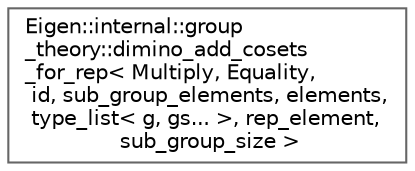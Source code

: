 digraph "类继承关系图"
{
 // LATEX_PDF_SIZE
  bgcolor="transparent";
  edge [fontname=Helvetica,fontsize=10,labelfontname=Helvetica,labelfontsize=10];
  node [fontname=Helvetica,fontsize=10,shape=box,height=0.2,width=0.4];
  rankdir="LR";
  Node0 [id="Node000000",label="Eigen::internal::group\l_theory::dimino_add_cosets\l_for_rep\< Multiply, Equality,\l id, sub_group_elements, elements,\l type_list\< g, gs... \>, rep_element,\l sub_group_size \>",height=0.2,width=0.4,color="grey40", fillcolor="white", style="filled",URL="$struct_eigen_1_1internal_1_1group__theory_1_1dimino__add__cosets__for__rep_3_01_multiply_00_01_e632095b5337826777d5a1f8cb0eea391.html",tooltip=" "];
}
